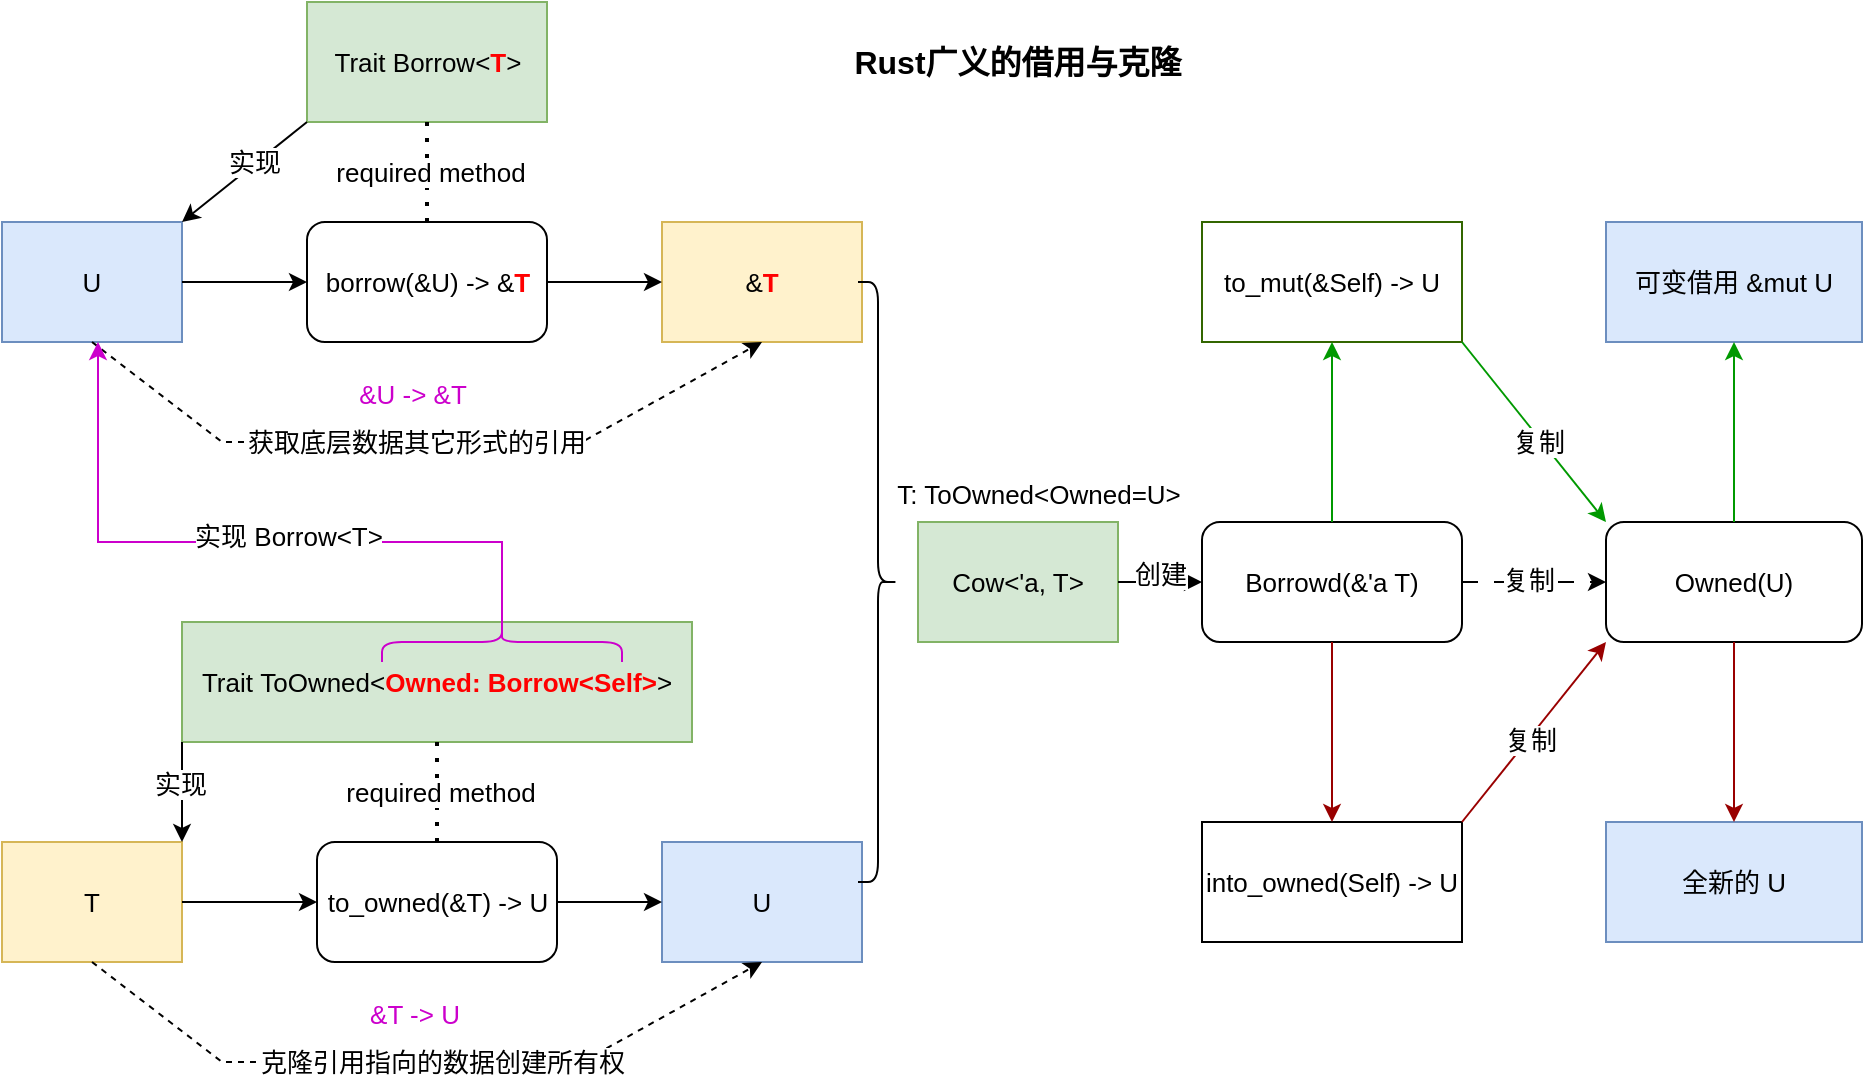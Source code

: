 <mxfile version="21.5.1" type="device">
  <diagram name="第 1 页" id="PJ5TzesjvqQUZr8FRrez">
    <mxGraphModel dx="2074" dy="1139" grid="0" gridSize="10" guides="0" tooltips="1" connect="1" arrows="1" fold="1" page="0" pageScale="1" pageWidth="827" pageHeight="1169" math="0" shadow="0">
      <root>
        <mxCell id="0" />
        <mxCell id="1" parent="0" />
        <mxCell id="XP47d1aaWG6cvXOFJUga-1" value="U" style="rounded=0;whiteSpace=wrap;html=1;fillColor=#dae8fc;strokeColor=#6c8ebf;fontSize=13;" vertex="1" parent="1">
          <mxGeometry x="92" y="180" width="90" height="60" as="geometry" />
        </mxCell>
        <mxCell id="XP47d1aaWG6cvXOFJUga-2" value="Trait Borrow&amp;lt;&lt;b style=&quot;font-size: 13px;&quot;&gt;&lt;font color=&quot;#ff0000&quot; style=&quot;font-size: 13px;&quot;&gt;T&lt;/font&gt;&lt;/b&gt;&amp;gt;" style="rounded=0;whiteSpace=wrap;html=1;fillColor=#d5e8d4;strokeColor=#82b366;fontSize=13;" vertex="1" parent="1">
          <mxGeometry x="244.5" y="70" width="120" height="60" as="geometry" />
        </mxCell>
        <mxCell id="XP47d1aaWG6cvXOFJUga-3" value="borrow(&amp;amp;U) -&amp;gt; &amp;amp;&lt;font color=&quot;#ff0000&quot; style=&quot;font-size: 13px;&quot;&gt;&lt;b style=&quot;font-size: 13px;&quot;&gt;T&lt;/b&gt;&lt;/font&gt;" style="rounded=1;whiteSpace=wrap;html=1;fontSize=13;" vertex="1" parent="1">
          <mxGeometry x="244.5" y="180" width="120" height="60" as="geometry" />
        </mxCell>
        <mxCell id="XP47d1aaWG6cvXOFJUga-5" value="" style="endArrow=classic;html=1;rounded=0;exitX=0;exitY=1;exitDx=0;exitDy=0;entryX=1;entryY=0;entryDx=0;entryDy=0;fontSize=13;" edge="1" parent="1" source="XP47d1aaWG6cvXOFJUga-2" target="XP47d1aaWG6cvXOFJUga-1">
          <mxGeometry width="50" height="50" relative="1" as="geometry">
            <mxPoint x="322" y="570" as="sourcePoint" />
            <mxPoint x="372" y="520" as="targetPoint" />
          </mxGeometry>
        </mxCell>
        <mxCell id="XP47d1aaWG6cvXOFJUga-7" value="实现" style="edgeLabel;html=1;align=center;verticalAlign=middle;resizable=0;points=[];fontSize=13;" vertex="1" connectable="0" parent="XP47d1aaWG6cvXOFJUga-5">
          <mxGeometry x="-0.169" y="-1" relative="1" as="geometry">
            <mxPoint as="offset" />
          </mxGeometry>
        </mxCell>
        <mxCell id="XP47d1aaWG6cvXOFJUga-6" value="" style="endArrow=classic;html=1;rounded=0;exitX=1;exitY=0.5;exitDx=0;exitDy=0;entryX=0;entryY=0.5;entryDx=0;entryDy=0;fontSize=13;" edge="1" parent="1" source="XP47d1aaWG6cvXOFJUga-1" target="XP47d1aaWG6cvXOFJUga-3">
          <mxGeometry width="50" height="50" relative="1" as="geometry">
            <mxPoint x="322" y="570" as="sourcePoint" />
            <mxPoint x="372" y="520" as="targetPoint" />
          </mxGeometry>
        </mxCell>
        <mxCell id="XP47d1aaWG6cvXOFJUga-8" value="&amp;amp;&lt;font color=&quot;#ff0000&quot; style=&quot;font-size: 13px;&quot;&gt;&lt;b style=&quot;font-size: 13px;&quot;&gt;T&lt;/b&gt;&lt;/font&gt;" style="rounded=0;whiteSpace=wrap;html=1;fillColor=#fff2cc;strokeColor=#d6b656;fontSize=13;" vertex="1" parent="1">
          <mxGeometry x="422" y="180" width="100" height="60" as="geometry" />
        </mxCell>
        <mxCell id="XP47d1aaWG6cvXOFJUga-9" value="" style="endArrow=classic;html=1;rounded=0;exitX=1;exitY=0.5;exitDx=0;exitDy=0;entryX=0;entryY=0.5;entryDx=0;entryDy=0;fontSize=13;" edge="1" parent="1" source="XP47d1aaWG6cvXOFJUga-3" target="XP47d1aaWG6cvXOFJUga-8">
          <mxGeometry width="50" height="50" relative="1" as="geometry">
            <mxPoint x="322" y="570" as="sourcePoint" />
            <mxPoint x="372" y="520" as="targetPoint" />
          </mxGeometry>
        </mxCell>
        <mxCell id="XP47d1aaWG6cvXOFJUga-10" value="" style="endArrow=none;dashed=1;html=1;dashPattern=1 3;strokeWidth=2;rounded=0;entryX=0.5;entryY=1;entryDx=0;entryDy=0;fontSize=13;" edge="1" parent="1" source="XP47d1aaWG6cvXOFJUga-3" target="XP47d1aaWG6cvXOFJUga-2">
          <mxGeometry width="50" height="50" relative="1" as="geometry">
            <mxPoint x="322" y="570" as="sourcePoint" />
            <mxPoint x="372" y="520" as="targetPoint" />
          </mxGeometry>
        </mxCell>
        <mxCell id="XP47d1aaWG6cvXOFJUga-11" value="required method" style="edgeLabel;html=1;align=center;verticalAlign=middle;resizable=0;points=[];fontSize=13;" vertex="1" connectable="0" parent="XP47d1aaWG6cvXOFJUga-10">
          <mxGeometry x="0.029" y="-1" relative="1" as="geometry">
            <mxPoint as="offset" />
          </mxGeometry>
        </mxCell>
        <mxCell id="XP47d1aaWG6cvXOFJUga-13" value="" style="endArrow=classic;html=1;rounded=0;exitX=0.5;exitY=1;exitDx=0;exitDy=0;entryX=0.5;entryY=1;entryDx=0;entryDy=0;dashed=1;fontSize=13;" edge="1" parent="1" source="XP47d1aaWG6cvXOFJUga-1" target="XP47d1aaWG6cvXOFJUga-8">
          <mxGeometry width="50" height="50" relative="1" as="geometry">
            <mxPoint x="322" y="570" as="sourcePoint" />
            <mxPoint x="372" y="520" as="targetPoint" />
            <Array as="points">
              <mxPoint x="202" y="290" />
              <mxPoint x="382" y="290" />
            </Array>
          </mxGeometry>
        </mxCell>
        <mxCell id="XP47d1aaWG6cvXOFJUga-15" value="获取底层数据其它形式的引用" style="edgeLabel;html=1;align=center;verticalAlign=middle;resizable=0;points=[];fontSize=13;" vertex="1" connectable="0" parent="XP47d1aaWG6cvXOFJUga-13">
          <mxGeometry x="0.038" y="-4" relative="1" as="geometry">
            <mxPoint x="-11" y="-4" as="offset" />
          </mxGeometry>
        </mxCell>
        <mxCell id="XP47d1aaWG6cvXOFJUga-14" value="&lt;font color=&quot;#cc00cc&quot; style=&quot;font-size: 13px;&quot;&gt;&amp;amp;U -&amp;gt; &amp;amp;T&lt;/font&gt;" style="text;html=1;align=center;verticalAlign=middle;resizable=0;points=[];autosize=1;strokeColor=none;fillColor=none;fontSize=13;" vertex="1" parent="1">
          <mxGeometry x="261" y="252" width="72" height="27" as="geometry" />
        </mxCell>
        <mxCell id="XP47d1aaWG6cvXOFJUga-16" value="T" style="rounded=0;whiteSpace=wrap;html=1;fillColor=#fff2cc;strokeColor=#d6b656;fontSize=13;" vertex="1" parent="1">
          <mxGeometry x="92" y="490" width="90" height="60" as="geometry" />
        </mxCell>
        <mxCell id="XP47d1aaWG6cvXOFJUga-17" value="Trait&amp;nbsp;ToOwned&amp;lt;&lt;font color=&quot;#ff0000&quot; style=&quot;font-size: 13px;&quot;&gt;&lt;b style=&quot;font-size: 13px;&quot;&gt;Owned:&amp;nbsp;Borrow&amp;lt;Self&amp;gt;&lt;/b&gt;&lt;/font&gt;&amp;gt;" style="rounded=0;whiteSpace=wrap;html=1;fillColor=#d5e8d4;strokeColor=#82b366;fontSize=13;" vertex="1" parent="1">
          <mxGeometry x="182" y="380" width="255" height="60" as="geometry" />
        </mxCell>
        <mxCell id="XP47d1aaWG6cvXOFJUga-18" value="to_owned(&amp;amp;T) -&amp;gt; U" style="rounded=1;whiteSpace=wrap;html=1;fontSize=13;" vertex="1" parent="1">
          <mxGeometry x="249.5" y="490" width="120" height="60" as="geometry" />
        </mxCell>
        <mxCell id="XP47d1aaWG6cvXOFJUga-19" value="" style="endArrow=classic;html=1;rounded=0;exitX=0;exitY=1;exitDx=0;exitDy=0;entryX=1;entryY=0;entryDx=0;entryDy=0;fontSize=13;" edge="1" parent="1" source="XP47d1aaWG6cvXOFJUga-17" target="XP47d1aaWG6cvXOFJUga-16">
          <mxGeometry width="50" height="50" relative="1" as="geometry">
            <mxPoint x="322" y="880" as="sourcePoint" />
            <mxPoint x="372" y="830" as="targetPoint" />
          </mxGeometry>
        </mxCell>
        <mxCell id="XP47d1aaWG6cvXOFJUga-20" value="实现" style="edgeLabel;html=1;align=center;verticalAlign=middle;resizable=0;points=[];fontSize=13;" vertex="1" connectable="0" parent="XP47d1aaWG6cvXOFJUga-19">
          <mxGeometry x="-0.169" y="-1" relative="1" as="geometry">
            <mxPoint as="offset" />
          </mxGeometry>
        </mxCell>
        <mxCell id="XP47d1aaWG6cvXOFJUga-21" value="" style="endArrow=classic;html=1;rounded=0;exitX=1;exitY=0.5;exitDx=0;exitDy=0;entryX=0;entryY=0.5;entryDx=0;entryDy=0;fontSize=13;" edge="1" parent="1" source="XP47d1aaWG6cvXOFJUga-16" target="XP47d1aaWG6cvXOFJUga-18">
          <mxGeometry width="50" height="50" relative="1" as="geometry">
            <mxPoint x="322" y="880" as="sourcePoint" />
            <mxPoint x="372" y="830" as="targetPoint" />
          </mxGeometry>
        </mxCell>
        <mxCell id="XP47d1aaWG6cvXOFJUga-22" value="U" style="rounded=0;whiteSpace=wrap;html=1;fillColor=#dae8fc;strokeColor=#6c8ebf;fontSize=13;" vertex="1" parent="1">
          <mxGeometry x="422" y="490" width="100" height="60" as="geometry" />
        </mxCell>
        <mxCell id="XP47d1aaWG6cvXOFJUga-23" value="" style="endArrow=classic;html=1;rounded=0;exitX=1;exitY=0.5;exitDx=0;exitDy=0;entryX=0;entryY=0.5;entryDx=0;entryDy=0;fontSize=13;" edge="1" parent="1" source="XP47d1aaWG6cvXOFJUga-18" target="XP47d1aaWG6cvXOFJUga-22">
          <mxGeometry width="50" height="50" relative="1" as="geometry">
            <mxPoint x="322" y="880" as="sourcePoint" />
            <mxPoint x="372" y="830" as="targetPoint" />
          </mxGeometry>
        </mxCell>
        <mxCell id="XP47d1aaWG6cvXOFJUga-24" value="" style="endArrow=none;dashed=1;html=1;dashPattern=1 3;strokeWidth=2;rounded=0;entryX=0.5;entryY=1;entryDx=0;entryDy=0;fontSize=13;" edge="1" parent="1" source="XP47d1aaWG6cvXOFJUga-18" target="XP47d1aaWG6cvXOFJUga-17">
          <mxGeometry width="50" height="50" relative="1" as="geometry">
            <mxPoint x="322" y="880" as="sourcePoint" />
            <mxPoint x="372" y="830" as="targetPoint" />
          </mxGeometry>
        </mxCell>
        <mxCell id="XP47d1aaWG6cvXOFJUga-25" value="required method" style="edgeLabel;html=1;align=center;verticalAlign=middle;resizable=0;points=[];fontSize=13;" vertex="1" connectable="0" parent="XP47d1aaWG6cvXOFJUga-24">
          <mxGeometry x="0.029" y="-1" relative="1" as="geometry">
            <mxPoint as="offset" />
          </mxGeometry>
        </mxCell>
        <mxCell id="XP47d1aaWG6cvXOFJUga-26" value="" style="endArrow=classic;html=1;rounded=0;exitX=0.5;exitY=1;exitDx=0;exitDy=0;entryX=0.5;entryY=1;entryDx=0;entryDy=0;dashed=1;fontSize=13;" edge="1" parent="1" source="XP47d1aaWG6cvXOFJUga-16" target="XP47d1aaWG6cvXOFJUga-22">
          <mxGeometry width="50" height="50" relative="1" as="geometry">
            <mxPoint x="322" y="880" as="sourcePoint" />
            <mxPoint x="372" y="830" as="targetPoint" />
            <Array as="points">
              <mxPoint x="202" y="600" />
              <mxPoint x="382" y="600" />
            </Array>
          </mxGeometry>
        </mxCell>
        <mxCell id="XP47d1aaWG6cvXOFJUga-27" value="克隆引用指向的数据创建所有权" style="edgeLabel;html=1;align=center;verticalAlign=middle;resizable=0;points=[];fontSize=13;" vertex="1" connectable="0" parent="XP47d1aaWG6cvXOFJUga-26">
          <mxGeometry x="0.038" y="-4" relative="1" as="geometry">
            <mxPoint x="2" y="-4" as="offset" />
          </mxGeometry>
        </mxCell>
        <mxCell id="XP47d1aaWG6cvXOFJUga-28" value="&lt;font color=&quot;#cc00cc&quot; style=&quot;font-size: 13px;&quot;&gt;&amp;amp;T -&amp;gt; U&lt;/font&gt;" style="text;html=1;align=center;verticalAlign=middle;resizable=0;points=[];autosize=1;strokeColor=none;fillColor=none;fontSize=13;" vertex="1" parent="1">
          <mxGeometry x="266" y="562" width="63" height="27" as="geometry" />
        </mxCell>
        <mxCell id="XP47d1aaWG6cvXOFJUga-30" value="" style="endArrow=classic;html=1;rounded=0;exitX=0.1;exitY=0.5;exitDx=0;exitDy=0;exitPerimeter=0;strokeColor=#CC00CC;fontSize=13;" edge="1" parent="1" source="XP47d1aaWG6cvXOFJUga-32">
          <mxGeometry width="50" height="50" relative="1" as="geometry">
            <mxPoint x="332" y="610" as="sourcePoint" />
            <mxPoint x="140" y="240" as="targetPoint" />
            <Array as="points">
              <mxPoint x="342" y="340" />
              <mxPoint x="140" y="340" />
            </Array>
          </mxGeometry>
        </mxCell>
        <mxCell id="XP47d1aaWG6cvXOFJUga-31" value="实现 Borrow&amp;lt;T&amp;gt;" style="edgeLabel;html=1;align=center;verticalAlign=middle;resizable=0;points=[];fontSize=13;" vertex="1" connectable="0" parent="XP47d1aaWG6cvXOFJUga-30">
          <mxGeometry x="-0.135" y="-3" relative="1" as="geometry">
            <mxPoint as="offset" />
          </mxGeometry>
        </mxCell>
        <mxCell id="XP47d1aaWG6cvXOFJUga-32" value="" style="shape=curlyBracket;whiteSpace=wrap;html=1;rounded=1;flipH=1;labelPosition=right;verticalLabelPosition=middle;align=left;verticalAlign=middle;rotation=-90;strokeColor=#CC00CC;fontSize=13;" vertex="1" parent="1">
          <mxGeometry x="332" y="330" width="20" height="120" as="geometry" />
        </mxCell>
        <mxCell id="XP47d1aaWG6cvXOFJUga-33" value="Cow&amp;lt;&#39;a, T&amp;gt;" style="rounded=0;whiteSpace=wrap;html=1;fillColor=#d5e8d4;strokeColor=#82b366;fontSize=13;" vertex="1" parent="1">
          <mxGeometry x="550" y="330" width="100" height="60" as="geometry" />
        </mxCell>
        <mxCell id="XP47d1aaWG6cvXOFJUga-36" value="Borrowd(&amp;amp;&#39;a T)" style="rounded=1;whiteSpace=wrap;html=1;fontSize=13;" vertex="1" parent="1">
          <mxGeometry x="692" y="330" width="130" height="60" as="geometry" />
        </mxCell>
        <mxCell id="XP47d1aaWG6cvXOFJUga-37" value="Owned(U)" style="rounded=1;whiteSpace=wrap;html=1;fontSize=13;" vertex="1" parent="1">
          <mxGeometry x="894" y="330" width="128" height="60" as="geometry" />
        </mxCell>
        <mxCell id="XP47d1aaWG6cvXOFJUga-38" value="to_mut(&amp;amp;Self) -&amp;gt; U" style="rounded=0;whiteSpace=wrap;html=1;strokeColor=#336600;fontSize=13;" vertex="1" parent="1">
          <mxGeometry x="692" y="180" width="130" height="60" as="geometry" />
        </mxCell>
        <mxCell id="XP47d1aaWG6cvXOFJUga-39" value="into_owned(Self) -&amp;gt; U" style="rounded=0;whiteSpace=wrap;html=1;fontSize=13;" vertex="1" parent="1">
          <mxGeometry x="692" y="480" width="130" height="60" as="geometry" />
        </mxCell>
        <mxCell id="XP47d1aaWG6cvXOFJUga-40" value="" style="endArrow=classic;html=1;rounded=0;exitX=1;exitY=0.5;exitDx=0;exitDy=0;entryX=0;entryY=0.5;entryDx=0;entryDy=0;fontSize=13;" edge="1" parent="1" source="XP47d1aaWG6cvXOFJUga-33" target="XP47d1aaWG6cvXOFJUga-36">
          <mxGeometry width="50" height="50" relative="1" as="geometry">
            <mxPoint x="560" y="625" as="sourcePoint" />
            <mxPoint x="610" y="575" as="targetPoint" />
          </mxGeometry>
        </mxCell>
        <mxCell id="XP47d1aaWG6cvXOFJUga-41" value="创建" style="edgeLabel;html=1;align=center;verticalAlign=middle;resizable=0;points=[];fontSize=13;" vertex="1" connectable="0" parent="XP47d1aaWG6cvXOFJUga-40">
          <mxGeometry x="-0.033" y="4" relative="1" as="geometry">
            <mxPoint as="offset" />
          </mxGeometry>
        </mxCell>
        <mxCell id="XP47d1aaWG6cvXOFJUga-42" value="" style="endArrow=classic;html=1;rounded=0;exitX=0.5;exitY=0;exitDx=0;exitDy=0;entryX=0.5;entryY=1;entryDx=0;entryDy=0;strokeColor=#009900;fontSize=13;" edge="1" parent="1" source="XP47d1aaWG6cvXOFJUga-36" target="XP47d1aaWG6cvXOFJUga-38">
          <mxGeometry width="50" height="50" relative="1" as="geometry">
            <mxPoint x="552" y="610" as="sourcePoint" />
            <mxPoint x="602" y="560" as="targetPoint" />
          </mxGeometry>
        </mxCell>
        <mxCell id="XP47d1aaWG6cvXOFJUga-43" value="" style="endArrow=classic;html=1;rounded=0;exitX=0.5;exitY=1;exitDx=0;exitDy=0;entryX=0.5;entryY=0;entryDx=0;entryDy=0;strokeColor=#990000;fontSize=13;" edge="1" parent="1" source="XP47d1aaWG6cvXOFJUga-36" target="XP47d1aaWG6cvXOFJUga-39">
          <mxGeometry width="50" height="50" relative="1" as="geometry">
            <mxPoint x="552" y="610" as="sourcePoint" />
            <mxPoint x="602" y="560" as="targetPoint" />
          </mxGeometry>
        </mxCell>
        <mxCell id="XP47d1aaWG6cvXOFJUga-44" value="" style="endArrow=classic;html=1;rounded=0;exitX=1;exitY=1;exitDx=0;exitDy=0;entryX=0;entryY=0;entryDx=0;entryDy=0;strokeColor=#009900;fontSize=13;" edge="1" parent="1" source="XP47d1aaWG6cvXOFJUga-38" target="XP47d1aaWG6cvXOFJUga-37">
          <mxGeometry width="50" height="50" relative="1" as="geometry">
            <mxPoint x="552" y="610" as="sourcePoint" />
            <mxPoint x="602" y="560" as="targetPoint" />
          </mxGeometry>
        </mxCell>
        <mxCell id="XP47d1aaWG6cvXOFJUga-55" value="复制" style="edgeLabel;html=1;align=center;verticalAlign=middle;resizable=0;points=[];fontSize=13;" vertex="1" connectable="0" parent="XP47d1aaWG6cvXOFJUga-44">
          <mxGeometry x="0.087" y="-2" relative="1" as="geometry">
            <mxPoint as="offset" />
          </mxGeometry>
        </mxCell>
        <mxCell id="XP47d1aaWG6cvXOFJUga-45" value="" style="endArrow=classic;html=1;rounded=0;exitX=1;exitY=0;exitDx=0;exitDy=0;entryX=0;entryY=1;entryDx=0;entryDy=0;strokeColor=#990000;fontSize=13;" edge="1" parent="1" source="XP47d1aaWG6cvXOFJUga-39" target="XP47d1aaWG6cvXOFJUga-37">
          <mxGeometry width="50" height="50" relative="1" as="geometry">
            <mxPoint x="552" y="610" as="sourcePoint" />
            <mxPoint x="602" y="560" as="targetPoint" />
          </mxGeometry>
        </mxCell>
        <mxCell id="XP47d1aaWG6cvXOFJUga-56" value="复制" style="edgeLabel;html=1;align=center;verticalAlign=middle;resizable=0;points=[];fontSize=13;" vertex="1" connectable="0" parent="XP47d1aaWG6cvXOFJUga-45">
          <mxGeometry x="-0.084" relative="1" as="geometry">
            <mxPoint x="1" as="offset" />
          </mxGeometry>
        </mxCell>
        <mxCell id="XP47d1aaWG6cvXOFJUga-46" value="可变借用 &amp;amp;mut U" style="rounded=0;whiteSpace=wrap;html=1;strokeColor=#6c8ebf;fillColor=#dae8fc;fontSize=13;" vertex="1" parent="1">
          <mxGeometry x="894" y="180" width="128" height="60" as="geometry" />
        </mxCell>
        <mxCell id="XP47d1aaWG6cvXOFJUga-47" value="全新的 U" style="rounded=0;whiteSpace=wrap;html=1;fillColor=#dae8fc;strokeColor=#6c8ebf;fontSize=13;" vertex="1" parent="1">
          <mxGeometry x="894" y="480" width="128" height="60" as="geometry" />
        </mxCell>
        <mxCell id="XP47d1aaWG6cvXOFJUga-48" value="" style="endArrow=classic;html=1;rounded=0;exitX=0.5;exitY=1;exitDx=0;exitDy=0;entryX=0.5;entryY=0;entryDx=0;entryDy=0;strokeColor=#990000;fontSize=13;" edge="1" parent="1" source="XP47d1aaWG6cvXOFJUga-37" target="XP47d1aaWG6cvXOFJUga-47">
          <mxGeometry width="50" height="50" relative="1" as="geometry">
            <mxPoint x="544" y="610" as="sourcePoint" />
            <mxPoint x="594" y="560" as="targetPoint" />
          </mxGeometry>
        </mxCell>
        <mxCell id="XP47d1aaWG6cvXOFJUga-49" value="" style="endArrow=classic;html=1;rounded=0;exitX=0.5;exitY=0;exitDx=0;exitDy=0;entryX=0.5;entryY=1;entryDx=0;entryDy=0;strokeColor=#009900;fontSize=13;" edge="1" parent="1" source="XP47d1aaWG6cvXOFJUga-37" target="XP47d1aaWG6cvXOFJUga-46">
          <mxGeometry width="50" height="50" relative="1" as="geometry">
            <mxPoint x="544" y="610" as="sourcePoint" />
            <mxPoint x="594" y="560" as="targetPoint" />
          </mxGeometry>
        </mxCell>
        <mxCell id="XP47d1aaWG6cvXOFJUga-50" value="" style="endArrow=classic;html=1;rounded=0;exitX=1;exitY=0.5;exitDx=0;exitDy=0;entryX=0;entryY=0.5;entryDx=0;entryDy=0;dashed=1;dashPattern=8 8;fontSize=13;" edge="1" parent="1" source="XP47d1aaWG6cvXOFJUga-36" target="XP47d1aaWG6cvXOFJUga-37">
          <mxGeometry width="50" height="50" relative="1" as="geometry">
            <mxPoint x="662" y="610" as="sourcePoint" />
            <mxPoint x="712" y="560" as="targetPoint" />
          </mxGeometry>
        </mxCell>
        <mxCell id="XP47d1aaWG6cvXOFJUga-54" value="复制" style="edgeLabel;html=1;align=center;verticalAlign=middle;resizable=0;points=[];fontSize=13;" vertex="1" connectable="0" parent="XP47d1aaWG6cvXOFJUga-50">
          <mxGeometry x="-0.08" y="1" relative="1" as="geometry">
            <mxPoint as="offset" />
          </mxGeometry>
        </mxCell>
        <mxCell id="XP47d1aaWG6cvXOFJUga-51" value="T: ToOwned&amp;lt;Owned=U&amp;gt;" style="text;html=1;align=center;verticalAlign=middle;resizable=0;points=[];autosize=1;strokeColor=none;fillColor=none;fontSize=13;" vertex="1" parent="1">
          <mxGeometry x="530" y="302" width="160" height="27" as="geometry" />
        </mxCell>
        <mxCell id="XP47d1aaWG6cvXOFJUga-52" value="Rust广义的借用与克隆" style="text;html=1;strokeColor=none;fillColor=none;align=center;verticalAlign=middle;whiteSpace=wrap;rounded=0;fontSize=16;fontStyle=1" vertex="1" parent="1">
          <mxGeometry x="500" y="85" width="200" height="30" as="geometry" />
        </mxCell>
        <mxCell id="XP47d1aaWG6cvXOFJUga-53" value="" style="shape=curlyBracket;whiteSpace=wrap;html=1;rounded=1;flipH=1;labelPosition=right;verticalLabelPosition=middle;align=left;verticalAlign=middle;fontSize=13;" vertex="1" parent="1">
          <mxGeometry x="520" y="210" width="20" height="300" as="geometry" />
        </mxCell>
      </root>
    </mxGraphModel>
  </diagram>
</mxfile>
